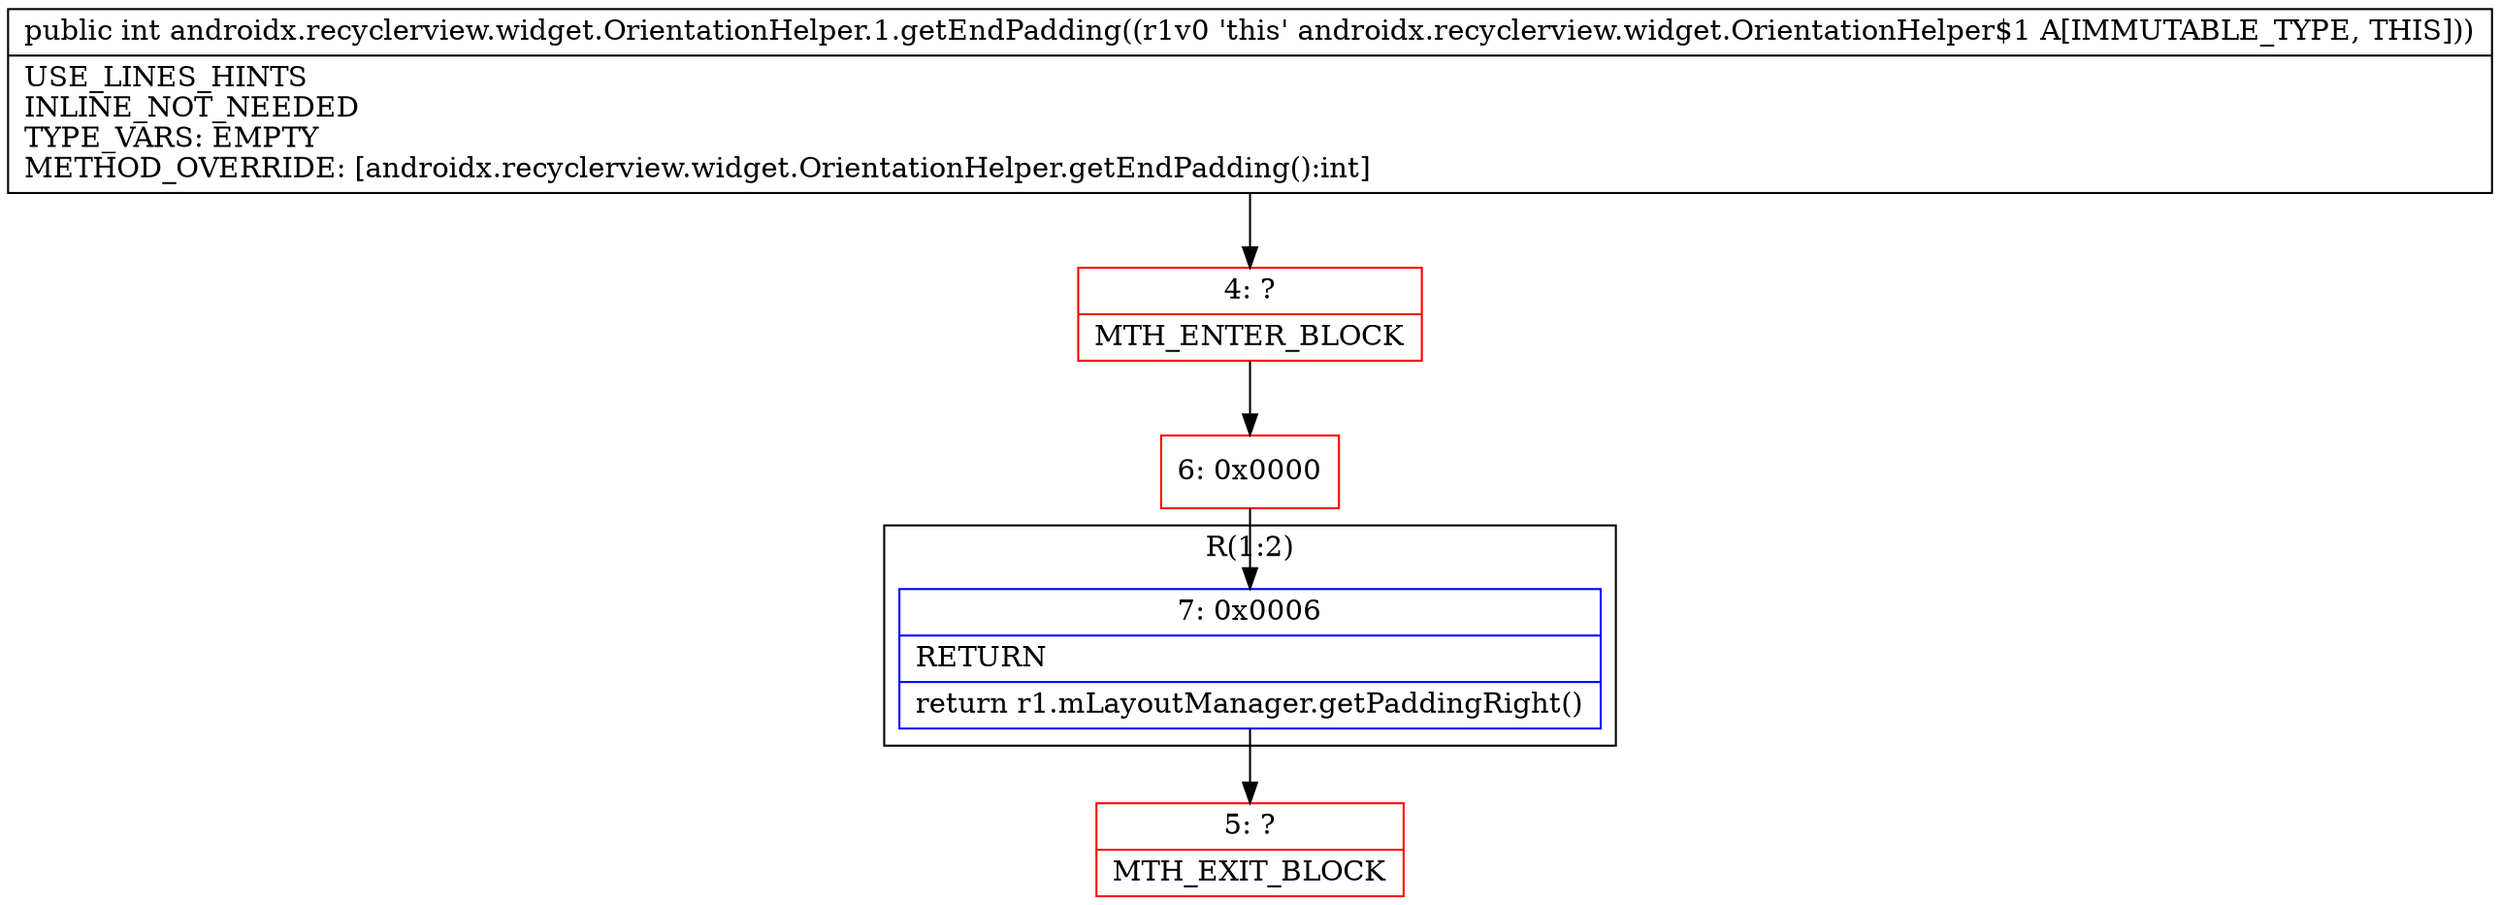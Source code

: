 digraph "CFG forandroidx.recyclerview.widget.OrientationHelper.1.getEndPadding()I" {
subgraph cluster_Region_476891796 {
label = "R(1:2)";
node [shape=record,color=blue];
Node_7 [shape=record,label="{7\:\ 0x0006|RETURN\l|return r1.mLayoutManager.getPaddingRight()\l}"];
}
Node_4 [shape=record,color=red,label="{4\:\ ?|MTH_ENTER_BLOCK\l}"];
Node_6 [shape=record,color=red,label="{6\:\ 0x0000}"];
Node_5 [shape=record,color=red,label="{5\:\ ?|MTH_EXIT_BLOCK\l}"];
MethodNode[shape=record,label="{public int androidx.recyclerview.widget.OrientationHelper.1.getEndPadding((r1v0 'this' androidx.recyclerview.widget.OrientationHelper$1 A[IMMUTABLE_TYPE, THIS]))  | USE_LINES_HINTS\lINLINE_NOT_NEEDED\lTYPE_VARS: EMPTY\lMETHOD_OVERRIDE: [androidx.recyclerview.widget.OrientationHelper.getEndPadding():int]\l}"];
MethodNode -> Node_4;Node_7 -> Node_5;
Node_4 -> Node_6;
Node_6 -> Node_7;
}

